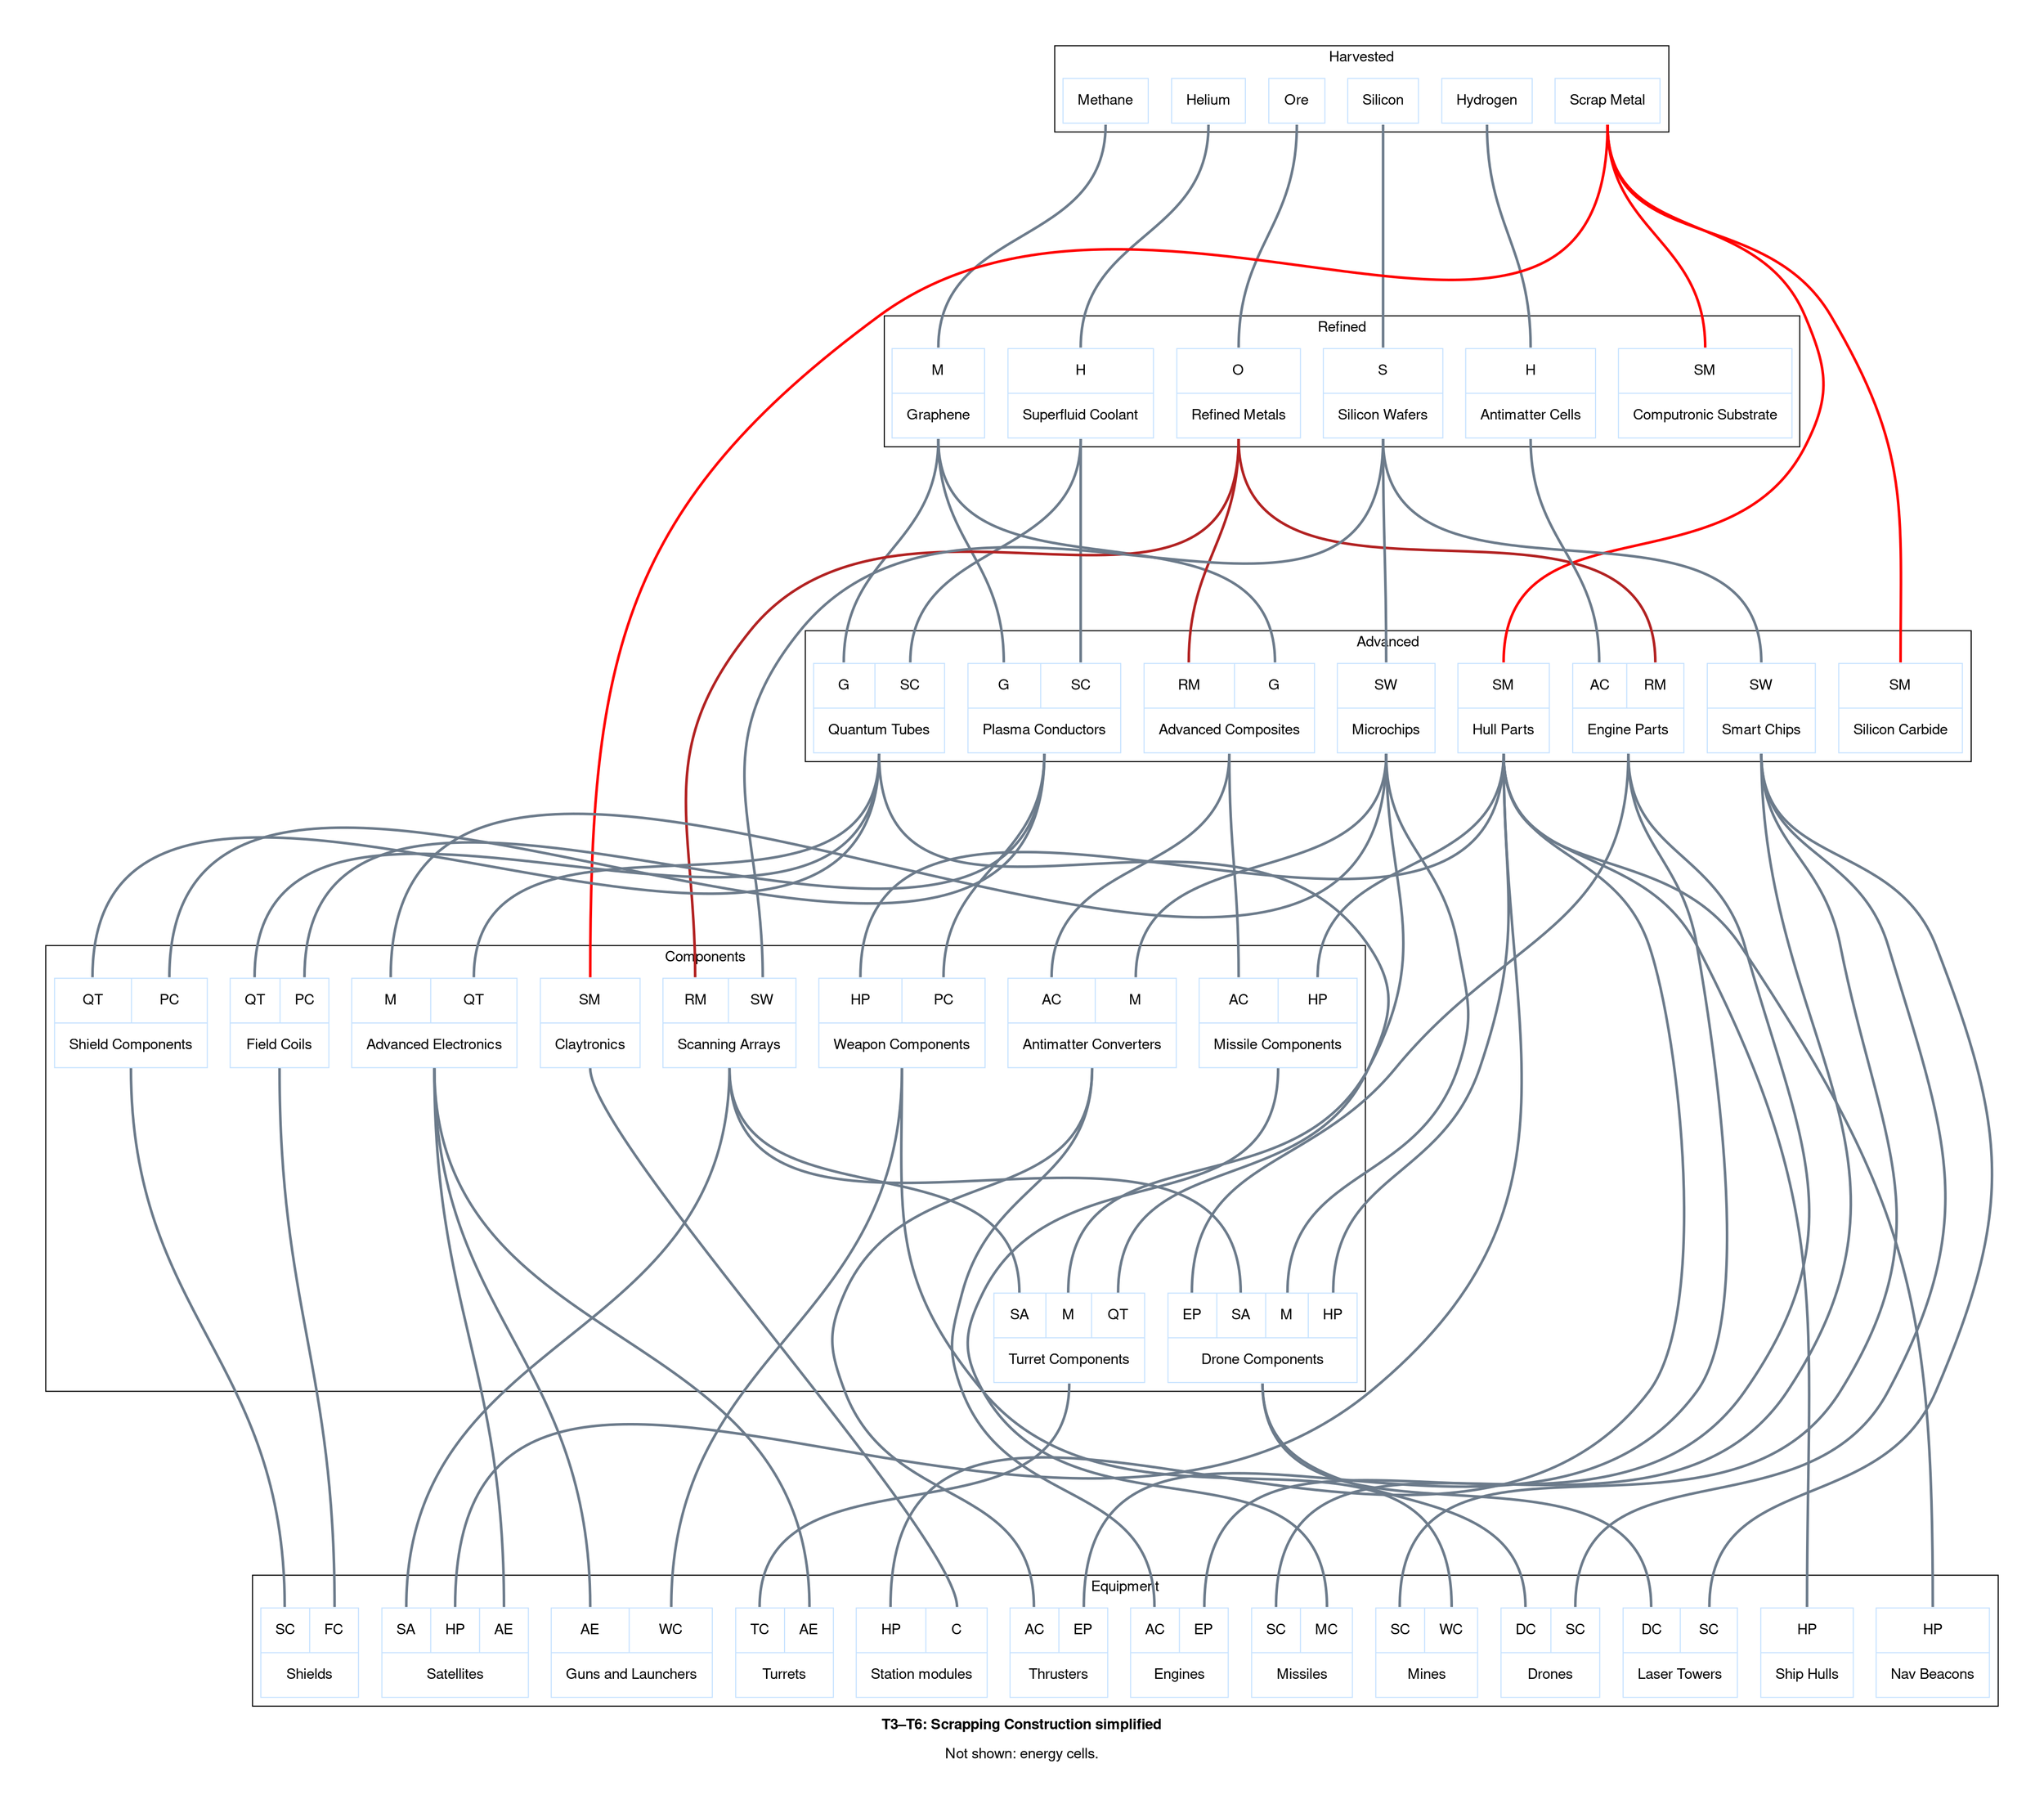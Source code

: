 graph "X4 Economy" {
	edge [arrowType=normal]
	compound=true fontname="Helvetica,Arial,sans-serif"
	label=<<b>T3–T6: Scrapping Construction simplified</b><br/><br/>Not shown: energy cells.>
	graph [nodesep=0.3 pad=0.5 ranksep=3]
	node [color=slategray1 fontname="Helvetica,Arial,sans-serif" margin=0.2 penwidth=1 shape=box]
	edge [arrowhead=normal arrowtype=normal fontname="Helvetica,Arial,sans-serif" headport=n penwidth=2.5 tailport=s]
	subgraph 0 {
		cluster=true label=Harvested
		helium [label="{<output> Helium}" colour=lightsteelblue2 shape=record]
		methane [label="{<output> Methane}" colour=lightsteelblue2 shape=record]
		ore [label="{<output> Ore}" colour=lightsteelblue2 shape=record]
		hydrogen [label="{<output> Hydrogen}" colour=lightsteelblue2 shape=record]
		silicon [label="{<output> Silicon}" colour=lightsteelblue2 shape=record]
		scrap_metal [label="{<output> Scrap Metal}" colour=lightsteelblue2 shape=record]
	}
	subgraph 3 {
		cluster=true label=Refined
		superfluid_coolant [label="{{<helium> H}|<output> Superfluid Coolant}" colour=lightsteelblue2 shape=record]
		graphene [label="{{<methane> M}|<output> Graphene}" colour=lightsteelblue2 shape=record]
		refined_metals [label="{{<ore> O}|<output> Refined Metals}" colour=lightsteelblue2 shape=record]
		antimatter_cells [label="{{<hydrogen> H}|<output> Antimatter Cells}" colour=lightsteelblue2 shape=record]
		silicon_wafers [label="{{<silicon> S}|<output> Silicon Wafers}" colour=lightsteelblue2 shape=record]
		computronic_substrate [label="{{<scrap_metal> SM}|<output> Computronic Substrate}" colour=lightsteelblue2 shape=record]
	}
	subgraph 4 {
		cluster=true label=Advanced
		plasma_conductors [label="{{<graphene> G|<superfluid_coolant> SC}|<output> Plasma Conductors}" colour=lightsteelblue2 shape=record]
		quantum_tubes [label="{{<graphene> G|<superfluid_coolant> SC}|<output> Quantum Tubes}" colour=lightsteelblue2 shape=record]
		advanced_composites [label="{{<refined_metals> RM|<graphene> G}|<output> Advanced Composites}" colour=lightsteelblue2 shape=record]
		hull_parts [label="{{<scrap_metal> SM}|<output> Hull Parts}" colour=lightsteelblue2 shape=record]
		engine_parts [label="{{<antimatter_cells> AC|<refined_metals> RM}|<output> Engine Parts}" colour=lightsteelblue2 shape=record]
		microchips [label="{{<silicon_wafers> SW}|<output> Microchips}" colour=lightsteelblue2 shape=record]
		smart_chips [label="{{<silicon_wafers> SW}|<output> Smart Chips}" colour=lightsteelblue2 shape=record]
		silicon_carbide [label="{{<scrap_metal> SM}|<output> Silicon Carbide}" colour=lightsteelblue2 shape=record]
	}
	subgraph 5 {
		cluster=true label=Components
		drone_components [label="{{<engine_parts> EP|<scanning_arrays> SA|<microchips> M|<hull_parts> HP}|<output> Drone Components}" colour=lightsteelblue2 shape=record]
		turret_components [label="{{<scanning_arrays> SA|<microchips> M|<quantum_tubes> QT}|<output> Turret Components}" colour=lightsteelblue2 shape=record]
		missile_components [label="{{<advanced_composites> AC|<hull_parts> HP}|<output> Missile Components}" colour=lightsteelblue2 shape=record]
		field_coils [label="{{<quantum_tubes> QT|<plasma_conductors> PC}|<output> Field Coils}" colour=lightsteelblue2 shape=record]
		shield_components [label="{{<quantum_tubes> QT|<plasma_conductors> PC}|<output> Shield Components}" colour=lightsteelblue2 shape=record]
		antimatter_converters [label="{{<advanced_composites> AC|<microchips> M}|<output> Antimatter Converters}" colour=lightsteelblue2 shape=record]
		weapon_components [label="{{<hull_parts> HP|<plasma_conductors> PC}|<output> Weapon Components}" colour=lightsteelblue2 shape=record]
		scanning_arrays [label="{{<refined_metals> RM|<silicon_wafers> SW}|<output> Scanning Arrays}" colour=orange1 shape=record]
		claytronics [label="{{<scrap_metal> SM}|<output> Claytronics}" colour=lightsteelblue2 shape=record]
		advanced_electronics [label="{{<microchips> M|<quantum_tubes> QT}|<output> Advanced Electronics}" colour=lightsteelblue2 shape=record]
	}
	subgraph 6 {
		cluster=true label=Equipment
		ship_hulls [label="{{<hull_parts> HP}|<output> Ship Hulls}" colour=lightsteelblue2 shape=record]
		nav_beacons [label="{{<hull_parts> HP}|<output> Nav Beacons}" colour=lightsteelblue2 shape=record]
		missiles [label="{{<smart_chips> SC|<missile_components> MC}|<output> Missiles}" colour=lightsteelblue2 shape=record]
		station_modules [label="{{<hull_parts> HP|<claytronics> C}|<output> Station modules}" colour=hotpink1 shape=record]
		engines [label="{{<antimatter_converters> AC|<engine_parts> EP}|<output> Engines}" colour=hotpink1 shape=record]
		thrusters [label="{{<antimatter_converters> AC|<engine_parts> EP}|<output> Thrusters}" colour=hotpink1 shape=record]
		mines [label="{{<smart_chips> SC|<weapon_components> WC}|<output> Mines}" colour=lightsteelblue2 shape=record]
		drones [label="{{<drone_components> DC|<smart_chips> SC}|<output> Drones}" colour=lightsteelblue2 shape=record]
		laser_towers [label="{{<drone_components> DC|<smart_chips> SC}|<output> Laser Towers}" colour=lightsteelblue2 shape=record]
		shields [label="{{<shield_components> SC|<field_coils> FC}|<output> Shields}" colour=hotpink1 shape=record]
		turrets [label="{{<turret_components> TC|<advanced_electronics> AE}|<output> Turrets}" colour=hotpink1 shape=record]
		guns_and_launchers [label="{{<advanced_electronics> AE|<weapon_components> WC}|<output> Guns and Launchers}" colour=hotpink1 shape=record]
		satellites [label="{{<scanning_arrays> SA|<hull_parts> HP|<advanced_electronics> AE}|<output> Satellites}" colour=lightsteelblue2 shape=record]
	}
	helium:output:s -- superfluid_coolant:helium:n [color=slategray4]
	methane:output:s -- graphene:methane:n [color=slategray4]
	ore:output:s -- refined_metals:ore:n [color=slategray4]
	hydrogen:output:s -- antimatter_cells:hydrogen:n [color=slategray4]
	silicon:output:s -- silicon_wafers:silicon:n [color=slategray4]
	scrap_metal:output:s -- computronic_substrate:scrap_metal:n [color=red]
	graphene:output:s -- plasma_conductors:graphene:n [color=slategray4]
	superfluid_coolant:output:s -- plasma_conductors:superfluid_coolant:n [color=slategray4]
	graphene:output:s -- quantum_tubes:graphene:n [color=slategray4]
	superfluid_coolant:output:s -- quantum_tubes:superfluid_coolant:n [color=slategray4]
	graphene:output:s -- advanced_composites:graphene:n [color=slategray4]
	refined_metals:output:s -- advanced_composites:refined_metals:n [color=firebrick]
	scrap_metal:output:s -- hull_parts:scrap_metal:n [color=red]
	antimatter_cells:output:s -- engine_parts:antimatter_cells:n [color=slategray4]
	refined_metals:output:s -- engine_parts:refined_metals:n [color=firebrick]
	silicon_wafers:output:s -- microchips:silicon_wafers:n [color=slategray4]
	silicon_wafers:output:s -- smart_chips:silicon_wafers:n [color=slategray4]
	scrap_metal:output:s -- silicon_carbide:scrap_metal:n [color=red]
	engine_parts:output:s -- drone_components:engine_parts:n [color=slategray4]
	hull_parts:output:s -- drone_components:hull_parts:n [color=slategray4]
	microchips:output:s -- drone_components:microchips:n [color=slategray4]
	scanning_arrays:output:s -- drone_components:scanning_arrays:n [color=slategray4]
	microchips:output:s -- turret_components:microchips:n [color=slategray4]
	quantum_tubes:output:s -- turret_components:quantum_tubes:n [color=slategray4]
	scanning_arrays:output:s -- turret_components:scanning_arrays:n [color=slategray4]
	advanced_composites:output:s -- missile_components:advanced_composites:n [color=slategray4]
	hull_parts:output:s -- missile_components:hull_parts:n [color=slategray4]
	plasma_conductors:output:s -- field_coils:plasma_conductors:n [color=slategray4]
	quantum_tubes:output:s -- field_coils:quantum_tubes:n [color=slategray4]
	plasma_conductors:output:s -- shield_components:plasma_conductors:n [color=slategray4]
	quantum_tubes:output:s -- shield_components:quantum_tubes:n [color=slategray4]
	advanced_composites:output:s -- antimatter_converters:advanced_composites:n [color=slategray4]
	microchips:output:s -- antimatter_converters:microchips:n [color=slategray4]
	hull_parts:output:s -- weapon_components:hull_parts:n [color=slategray4]
	plasma_conductors:output:s -- weapon_components:plasma_conductors:n [color=slategray4]
	refined_metals:output:s -- scanning_arrays:refined_metals:n [color=firebrick]
	silicon_wafers:output:s -- scanning_arrays:silicon_wafers:n [color=slategray4]
	scrap_metal:output:s -- claytronics:scrap_metal:n [color=red]
	microchips:output:s -- advanced_electronics:microchips:n [color=slategray4]
	quantum_tubes:output:s -- advanced_electronics:quantum_tubes:n [color=slategray4]
	hull_parts:output:s -- ship_hulls:hull_parts:n [color=slategray4]
	hull_parts:output:s -- nav_beacons:hull_parts:n [color=slategray4]
	missile_components:output:s -- missiles:missile_components:n [color=slategray4]
	smart_chips:output:s -- missiles:smart_chips:n [color=slategray4]
	hull_parts:output:s -- station_modules:hull_parts:n [color=slategray4]
	claytronics:output:s -- station_modules:claytronics:n [color=slategray4]
	antimatter_converters:output:s -- engines:antimatter_converters:n [color=slategray4]
	engine_parts:output:s -- engines:engine_parts:n [color=slategray4]
	antimatter_converters:output:s -- thrusters:antimatter_converters:n [color=slategray4]
	engine_parts:output:s -- thrusters:engine_parts:n [color=slategray4]
	weapon_components:output:s -- mines:weapon_components:n [color=slategray4]
	smart_chips:output:s -- mines:smart_chips:n [color=slategray4]
	drone_components:output:s -- drones:drone_components:n [color=slategray4]
	smart_chips:output:s -- drones:smart_chips:n [color=slategray4]
	drone_components:output:s -- laser_towers:drone_components:n [color=slategray4]
	smart_chips:output:s -- laser_towers:smart_chips:n [color=slategray4]
	field_coils:output:s -- shields:field_coils:n [color=slategray4]
	shield_components:output:s -- shields:shield_components:n [color=slategray4]
	turret_components:output:s -- turrets:turret_components:n [color=slategray4]
	advanced_electronics:output:s -- turrets:advanced_electronics:n [color=slategray4]
	advanced_electronics:output:s -- guns_and_launchers:advanced_electronics:n [color=slategray4]
	weapon_components:output:s -- guns_and_launchers:weapon_components:n [color=slategray4]
	scanning_arrays:output:s -- satellites:scanning_arrays:n [color=slategray4]
	advanced_electronics:output:s -- satellites:advanced_electronics:n [color=slategray4]
	hull_parts:output:s -- satellites:hull_parts:n [color=slategray4]
}
